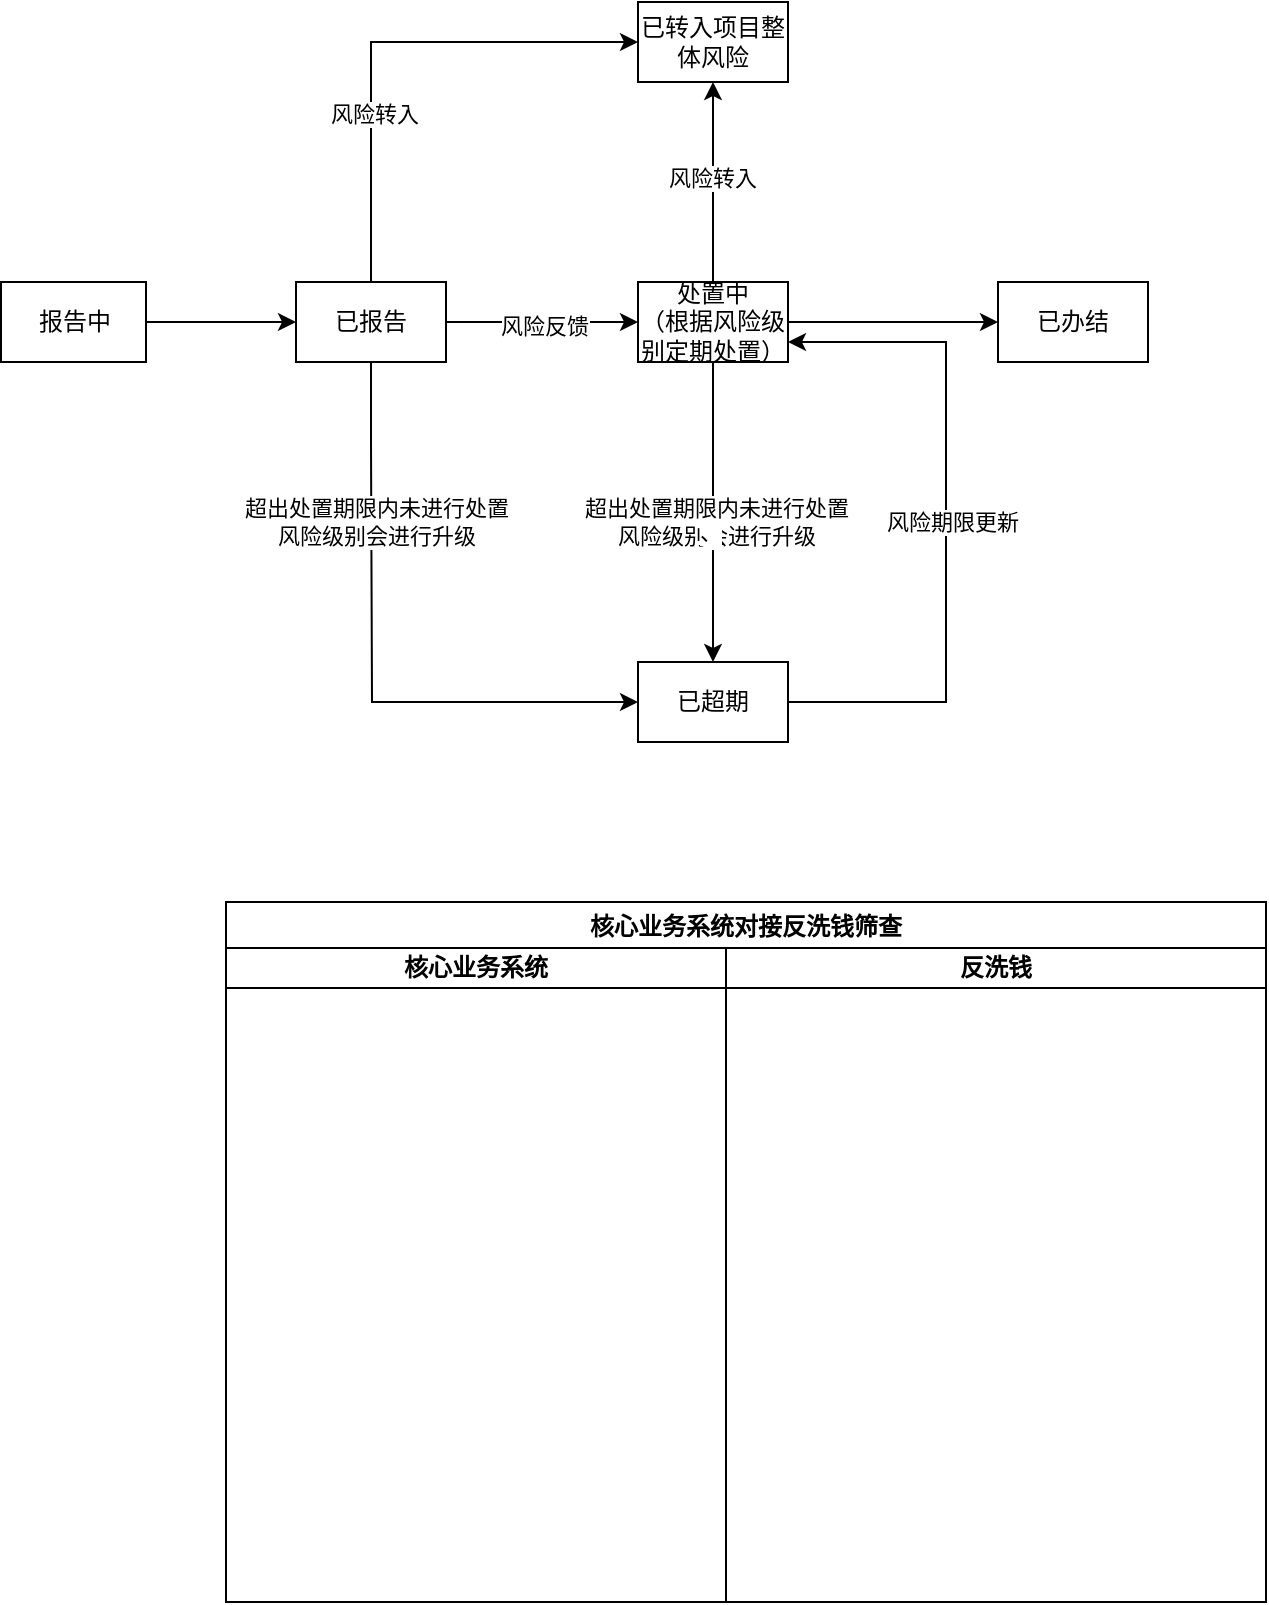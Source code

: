 <mxfile version="24.6.5" type="github">
  <diagram name="第 1 页" id="KqfpGg_a_y9sjLg6dXOu">
    <mxGraphModel dx="794" dy="-749" grid="1" gridSize="10" guides="1" tooltips="1" connect="1" arrows="1" fold="1" page="1" pageScale="1" pageWidth="827" pageHeight="1169" math="0" shadow="0">
      <root>
        <mxCell id="0" />
        <mxCell id="1" parent="0" />
        <mxCell id="PW3jciAnSIEAU2WzRlxM-1" style="edgeStyle=orthogonalEdgeStyle;rounded=0;orthogonalLoop=1;jettySize=auto;html=1;entryX=0;entryY=0.5;entryDx=0;entryDy=0;" parent="1" source="PW3jciAnSIEAU2WzRlxM-2" target="PW3jciAnSIEAU2WzRlxM-16" edge="1">
          <mxGeometry relative="1" as="geometry" />
        </mxCell>
        <mxCell id="PW3jciAnSIEAU2WzRlxM-2" value="报告中" style="rounded=0;whiteSpace=wrap;html=1;align=center;verticalAlign=middle;" parent="1" vertex="1">
          <mxGeometry x="57.5" y="2060" width="72.5" height="40" as="geometry" />
        </mxCell>
        <mxCell id="PW3jciAnSIEAU2WzRlxM-3" style="edgeStyle=orthogonalEdgeStyle;rounded=0;orthogonalLoop=1;jettySize=auto;html=1;exitX=0.5;exitY=0;exitDx=0;exitDy=0;entryX=0.5;entryY=1;entryDx=0;entryDy=0;" parent="1" source="PW3jciAnSIEAU2WzRlxM-9" target="PW3jciAnSIEAU2WzRlxM-17" edge="1">
          <mxGeometry relative="1" as="geometry">
            <Array as="points">
              <mxPoint x="414" y="2010" />
              <mxPoint x="414" y="2010" />
            </Array>
          </mxGeometry>
        </mxCell>
        <mxCell id="PW3jciAnSIEAU2WzRlxM-4" value="风险转入" style="edgeLabel;html=1;align=center;verticalAlign=middle;resizable=0;points=[];" parent="PW3jciAnSIEAU2WzRlxM-3" vertex="1" connectable="0">
          <mxGeometry x="0.053" y="1" relative="1" as="geometry">
            <mxPoint as="offset" />
          </mxGeometry>
        </mxCell>
        <mxCell id="PW3jciAnSIEAU2WzRlxM-5" style="edgeStyle=orthogonalEdgeStyle;rounded=0;orthogonalLoop=1;jettySize=auto;html=1;exitX=1;exitY=0.5;exitDx=0;exitDy=0;entryX=0;entryY=0.5;entryDx=0;entryDy=0;" parent="1" source="PW3jciAnSIEAU2WzRlxM-9" target="PW3jciAnSIEAU2WzRlxM-18" edge="1">
          <mxGeometry relative="1" as="geometry" />
        </mxCell>
        <mxCell id="PW3jciAnSIEAU2WzRlxM-6" style="edgeStyle=orthogonalEdgeStyle;rounded=0;orthogonalLoop=1;jettySize=auto;html=1;entryX=0.5;entryY=0;entryDx=0;entryDy=0;" parent="1" source="PW3jciAnSIEAU2WzRlxM-9" target="PW3jciAnSIEAU2WzRlxM-21" edge="1">
          <mxGeometry relative="1" as="geometry">
            <Array as="points">
              <mxPoint x="414" y="2170" />
              <mxPoint x="414" y="2170" />
            </Array>
          </mxGeometry>
        </mxCell>
        <mxCell id="PW3jciAnSIEAU2WzRlxM-7" value="超出处置期限内未进行处置&lt;br&gt;风险级别会进行升级" style="edgeLabel;html=1;align=center;verticalAlign=middle;resizable=0;points=[];" parent="PW3jciAnSIEAU2WzRlxM-6" vertex="1" connectable="0">
          <mxGeometry x="-0.213" y="-3" relative="1" as="geometry">
            <mxPoint x="4" y="21" as="offset" />
          </mxGeometry>
        </mxCell>
        <mxCell id="PW3jciAnSIEAU2WzRlxM-8" value="、" style="edgeLabel;html=1;align=center;verticalAlign=middle;resizable=0;points=[];" parent="PW3jciAnSIEAU2WzRlxM-6" vertex="1" connectable="0">
          <mxGeometry x="0.127" y="-2" relative="1" as="geometry">
            <mxPoint as="offset" />
          </mxGeometry>
        </mxCell>
        <mxCell id="PW3jciAnSIEAU2WzRlxM-9" value="处置中&lt;br&gt;（根据风险级别定期处置）" style="rounded=0;whiteSpace=wrap;html=1;align=center;verticalAlign=middle;" parent="1" vertex="1">
          <mxGeometry x="376" y="2060" width="75" height="40" as="geometry" />
        </mxCell>
        <mxCell id="PW3jciAnSIEAU2WzRlxM-10" style="edgeStyle=orthogonalEdgeStyle;rounded=0;orthogonalLoop=1;jettySize=auto;html=1;exitX=1;exitY=0.5;exitDx=0;exitDy=0;entryX=0;entryY=0.5;entryDx=0;entryDy=0;" parent="1" source="PW3jciAnSIEAU2WzRlxM-16" target="PW3jciAnSIEAU2WzRlxM-9" edge="1">
          <mxGeometry relative="1" as="geometry">
            <Array as="points">
              <mxPoint x="310" y="2080" />
              <mxPoint x="310" y="2080" />
            </Array>
          </mxGeometry>
        </mxCell>
        <mxCell id="PW3jciAnSIEAU2WzRlxM-11" value="风险反馈" style="edgeLabel;html=1;align=center;verticalAlign=middle;resizable=0;points=[];" parent="PW3jciAnSIEAU2WzRlxM-10" vertex="1" connectable="0">
          <mxGeometry x="0.026" y="-2" relative="1" as="geometry">
            <mxPoint as="offset" />
          </mxGeometry>
        </mxCell>
        <mxCell id="PW3jciAnSIEAU2WzRlxM-12" style="edgeStyle=orthogonalEdgeStyle;rounded=0;orthogonalLoop=1;jettySize=auto;html=1;exitX=0.5;exitY=0;exitDx=0;exitDy=0;entryX=0;entryY=0.5;entryDx=0;entryDy=0;" parent="1" source="PW3jciAnSIEAU2WzRlxM-16" target="PW3jciAnSIEAU2WzRlxM-17" edge="1">
          <mxGeometry relative="1" as="geometry" />
        </mxCell>
        <mxCell id="PW3jciAnSIEAU2WzRlxM-13" value="风险转入" style="edgeLabel;html=1;align=center;verticalAlign=middle;resizable=0;points=[];" parent="PW3jciAnSIEAU2WzRlxM-12" vertex="1" connectable="0">
          <mxGeometry x="-0.332" y="-1" relative="1" as="geometry">
            <mxPoint as="offset" />
          </mxGeometry>
        </mxCell>
        <mxCell id="PW3jciAnSIEAU2WzRlxM-14" value="" style="edgeStyle=orthogonalEdgeStyle;rounded=0;orthogonalLoop=1;jettySize=auto;html=1;" parent="1" source="PW3jciAnSIEAU2WzRlxM-16" target="PW3jciAnSIEAU2WzRlxM-21" edge="1">
          <mxGeometry relative="1" as="geometry">
            <Array as="points">
              <mxPoint x="243" y="2140" />
              <mxPoint x="243" y="2140" />
            </Array>
          </mxGeometry>
        </mxCell>
        <mxCell id="PW3jciAnSIEAU2WzRlxM-15" value="超出处置期限内未进行处置&lt;br style=&quot;border-color: var(--border-color);&quot;&gt;风险级别会进行升级" style="edgeLabel;html=1;align=center;verticalAlign=middle;resizable=0;points=[];" parent="PW3jciAnSIEAU2WzRlxM-14" vertex="1" connectable="0">
          <mxGeometry x="-0.173" y="1" relative="1" as="geometry">
            <mxPoint x="1" y="-45" as="offset" />
          </mxGeometry>
        </mxCell>
        <mxCell id="PW3jciAnSIEAU2WzRlxM-16" value="已报告" style="rounded=0;whiteSpace=wrap;html=1;align=center;verticalAlign=middle;" parent="1" vertex="1">
          <mxGeometry x="205" y="2060" width="75" height="40" as="geometry" />
        </mxCell>
        <mxCell id="PW3jciAnSIEAU2WzRlxM-17" value="已转入项目整体风险" style="rounded=0;whiteSpace=wrap;html=1;align=center;verticalAlign=middle;" parent="1" vertex="1">
          <mxGeometry x="376" y="1920" width="75" height="40" as="geometry" />
        </mxCell>
        <mxCell id="PW3jciAnSIEAU2WzRlxM-18" value="已办结" style="rounded=0;whiteSpace=wrap;html=1;align=center;verticalAlign=middle;" parent="1" vertex="1">
          <mxGeometry x="556" y="2060" width="75" height="40" as="geometry" />
        </mxCell>
        <mxCell id="PW3jciAnSIEAU2WzRlxM-19" style="edgeStyle=orthogonalEdgeStyle;rounded=0;orthogonalLoop=1;jettySize=auto;html=1;exitX=1;exitY=0.5;exitDx=0;exitDy=0;entryX=1;entryY=0.75;entryDx=0;entryDy=0;" parent="1" source="PW3jciAnSIEAU2WzRlxM-21" target="PW3jciAnSIEAU2WzRlxM-9" edge="1">
          <mxGeometry relative="1" as="geometry">
            <Array as="points">
              <mxPoint x="530" y="2270" />
              <mxPoint x="530" y="2090" />
            </Array>
          </mxGeometry>
        </mxCell>
        <mxCell id="PW3jciAnSIEAU2WzRlxM-20" value="风险期限更新" style="edgeLabel;html=1;align=center;verticalAlign=middle;resizable=0;points=[];" parent="PW3jciAnSIEAU2WzRlxM-19" vertex="1" connectable="0">
          <mxGeometry x="-0.022" y="-2" relative="1" as="geometry">
            <mxPoint x="1" y="-4" as="offset" />
          </mxGeometry>
        </mxCell>
        <mxCell id="PW3jciAnSIEAU2WzRlxM-21" value="已超期" style="rounded=0;whiteSpace=wrap;html=1;align=center;verticalAlign=middle;" parent="1" vertex="1">
          <mxGeometry x="376" y="2250" width="75" height="40" as="geometry" />
        </mxCell>
        <mxCell id="MMY0n6aN0ZH-GlnB2l80-1" value="核心业务系统对接反洗钱筛查" style="swimlane;" vertex="1" parent="1">
          <mxGeometry x="170" y="2370" width="520" height="350" as="geometry" />
        </mxCell>
        <mxCell id="MMY0n6aN0ZH-GlnB2l80-3" value="核心业务系统" style="swimlane;startSize=20;whiteSpace=wrap;html=1;" vertex="1" parent="MMY0n6aN0ZH-GlnB2l80-1">
          <mxGeometry y="23" width="250" height="327" as="geometry" />
        </mxCell>
        <mxCell id="MMY0n6aN0ZH-GlnB2l80-4" value="反洗钱" style="swimlane;startSize=20;whiteSpace=wrap;html=1;" vertex="1" parent="MMY0n6aN0ZH-GlnB2l80-1">
          <mxGeometry x="250" y="23" width="270" height="327" as="geometry" />
        </mxCell>
      </root>
    </mxGraphModel>
  </diagram>
</mxfile>
